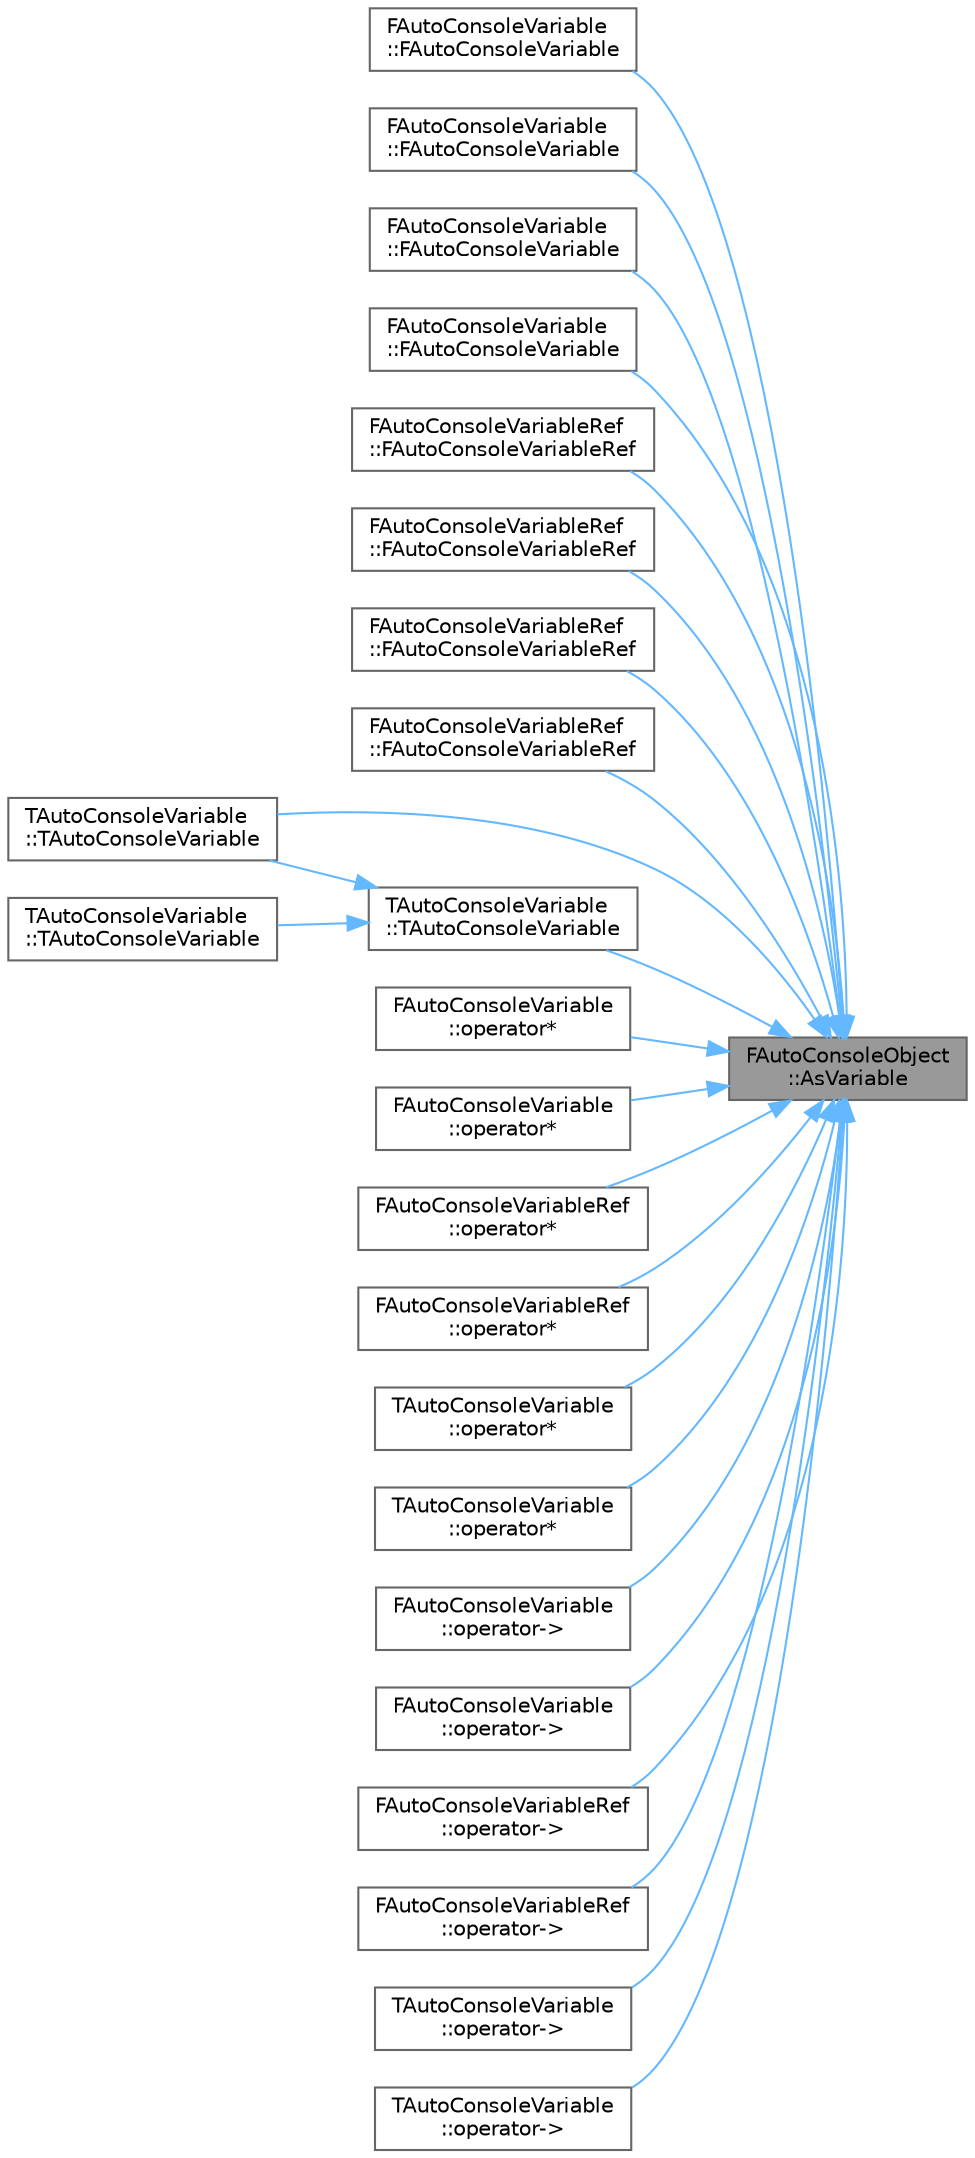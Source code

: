 digraph "FAutoConsoleObject::AsVariable"
{
 // INTERACTIVE_SVG=YES
 // LATEX_PDF_SIZE
  bgcolor="transparent";
  edge [fontname=Helvetica,fontsize=10,labelfontname=Helvetica,labelfontsize=10];
  node [fontname=Helvetica,fontsize=10,shape=box,height=0.2,width=0.4];
  rankdir="RL";
  Node1 [id="Node000001",label="FAutoConsoleObject\l::AsVariable",height=0.2,width=0.4,color="gray40", fillcolor="grey60", style="filled", fontcolor="black",tooltip="returns the contained console object as an IConsoleVariable"];
  Node1 -> Node2 [id="edge1_Node000001_Node000002",dir="back",color="steelblue1",style="solid",tooltip=" "];
  Node2 [id="Node000002",label="FAutoConsoleVariable\l::FAutoConsoleVariable",height=0.2,width=0.4,color="grey40", fillcolor="white", style="filled",URL="$d5/de2/classFAutoConsoleVariable.html#ad97da08e1780db1a7b029af1ba8ce87c",tooltip="Create a bool console variable."];
  Node1 -> Node3 [id="edge2_Node000001_Node000003",dir="back",color="steelblue1",style="solid",tooltip=" "];
  Node3 [id="Node000003",label="FAutoConsoleVariable\l::FAutoConsoleVariable",height=0.2,width=0.4,color="grey40", fillcolor="white", style="filled",URL="$d5/de2/classFAutoConsoleVariable.html#a9e6be2e06da56e05f9498f359774d4d5",tooltip="Create a string console variable."];
  Node1 -> Node4 [id="edge3_Node000001_Node000004",dir="back",color="steelblue1",style="solid",tooltip=" "];
  Node4 [id="Node000004",label="FAutoConsoleVariable\l::FAutoConsoleVariable",height=0.2,width=0.4,color="grey40", fillcolor="white", style="filled",URL="$d5/de2/classFAutoConsoleVariable.html#aa0b225d970384be4f3a8f880edb97aa7",tooltip="Create a float console variable."];
  Node1 -> Node5 [id="edge4_Node000001_Node000005",dir="back",color="steelblue1",style="solid",tooltip=" "];
  Node5 [id="Node000005",label="FAutoConsoleVariable\l::FAutoConsoleVariable",height=0.2,width=0.4,color="grey40", fillcolor="white", style="filled",URL="$d5/de2/classFAutoConsoleVariable.html#ae916f077e2413f52661a2c7f2f385d0a",tooltip="Create a int console variable."];
  Node1 -> Node6 [id="edge5_Node000001_Node000006",dir="back",color="steelblue1",style="solid",tooltip=" "];
  Node6 [id="Node000006",label="FAutoConsoleVariableRef\l::FAutoConsoleVariableRef",height=0.2,width=0.4,color="grey40", fillcolor="white", style="filled",URL="$d8/d21/classFAutoConsoleVariableRef.html#a4d7fea37301d3010f28292ce3ab5fa97",tooltip="Create a reference to a bool console variable."];
  Node1 -> Node7 [id="edge6_Node000001_Node000007",dir="back",color="steelblue1",style="solid",tooltip=" "];
  Node7 [id="Node000007",label="FAutoConsoleVariableRef\l::FAutoConsoleVariableRef",height=0.2,width=0.4,color="grey40", fillcolor="white", style="filled",URL="$d8/d21/classFAutoConsoleVariableRef.html#a6c94d3ba14a9be95ad1313b13c1a3e7e",tooltip="Create a reference to a float console variable."];
  Node1 -> Node8 [id="edge7_Node000001_Node000008",dir="back",color="steelblue1",style="solid",tooltip=" "];
  Node8 [id="Node000008",label="FAutoConsoleVariableRef\l::FAutoConsoleVariableRef",height=0.2,width=0.4,color="grey40", fillcolor="white", style="filled",URL="$d8/d21/classFAutoConsoleVariableRef.html#adb6dda83dcec5a1340203ba4f3669a47",tooltip="Create a reference to a FString console variable."];
  Node1 -> Node9 [id="edge8_Node000001_Node000009",dir="back",color="steelblue1",style="solid",tooltip=" "];
  Node9 [id="Node000009",label="FAutoConsoleVariableRef\l::FAutoConsoleVariableRef",height=0.2,width=0.4,color="grey40", fillcolor="white", style="filled",URL="$d8/d21/classFAutoConsoleVariableRef.html#a7a2c1271b68eb0b51e0183bf2977cadf",tooltip="Create a reference to a int console variable."];
  Node1 -> Node10 [id="edge9_Node000001_Node000010",dir="back",color="steelblue1",style="solid",tooltip=" "];
  Node10 [id="Node000010",label="TAutoConsoleVariable\l::TAutoConsoleVariable",height=0.2,width=0.4,color="grey40", fillcolor="white", style="filled",URL="$d7/d07/classTAutoConsoleVariable.html#a402063b279f9f3c5fdc2c482c08e93f4",tooltip="Create a float, int or string console variable."];
  Node1 -> Node11 [id="edge10_Node000001_Node000011",dir="back",color="steelblue1",style="solid",tooltip=" "];
  Node11 [id="Node000011",label="TAutoConsoleVariable\l::TAutoConsoleVariable",height=0.2,width=0.4,color="grey40", fillcolor="white", style="filled",URL="$d7/d07/classTAutoConsoleVariable.html#ad1cf0fdac3a0722b0bb597c26d19bfe0",tooltip=" "];
  Node11 -> Node10 [id="edge11_Node000011_Node000010",dir="back",color="steelblue1",style="solid",tooltip=" "];
  Node11 -> Node12 [id="edge12_Node000011_Node000012",dir="back",color="steelblue1",style="solid",tooltip=" "];
  Node12 [id="Node000012",label="TAutoConsoleVariable\l::TAutoConsoleVariable",height=0.2,width=0.4,color="grey40", fillcolor="white", style="filled",URL="$d7/d07/classTAutoConsoleVariable.html#a96830eb37e19e61553295be98b6c5619",tooltip="Create a float, int or string console variable."];
  Node1 -> Node13 [id="edge13_Node000001_Node000013",dir="back",color="steelblue1",style="solid",tooltip=" "];
  Node13 [id="Node000013",label="FAutoConsoleVariable\l::operator*",height=0.2,width=0.4,color="grey40", fillcolor="white", style="filled",URL="$d5/de2/classFAutoConsoleVariable.html#a5610ff239a5ecbafc7d4abce3dd5f051",tooltip="Dereference back to a console variable."];
  Node1 -> Node14 [id="edge14_Node000001_Node000014",dir="back",color="steelblue1",style="solid",tooltip=" "];
  Node14 [id="Node000014",label="FAutoConsoleVariable\l::operator*",height=0.2,width=0.4,color="grey40", fillcolor="white", style="filled",URL="$d5/de2/classFAutoConsoleVariable.html#ab3765402dfb90450962fb12d57aaf1b9",tooltip=" "];
  Node1 -> Node15 [id="edge15_Node000001_Node000015",dir="back",color="steelblue1",style="solid",tooltip=" "];
  Node15 [id="Node000015",label="FAutoConsoleVariableRef\l::operator*",height=0.2,width=0.4,color="grey40", fillcolor="white", style="filled",URL="$d8/d21/classFAutoConsoleVariableRef.html#a8aef84cab0545b4c0bc8475be48608ac",tooltip="Dereference back to a variable."];
  Node1 -> Node16 [id="edge16_Node000001_Node000016",dir="back",color="steelblue1",style="solid",tooltip=" "];
  Node16 [id="Node000016",label="FAutoConsoleVariableRef\l::operator*",height=0.2,width=0.4,color="grey40", fillcolor="white", style="filled",URL="$d8/d21/classFAutoConsoleVariableRef.html#ac6fe6a67fa5b216c82e83c89d1f94bc3",tooltip=" "];
  Node1 -> Node17 [id="edge17_Node000001_Node000017",dir="back",color="steelblue1",style="solid",tooltip=" "];
  Node17 [id="Node000017",label="TAutoConsoleVariable\l::operator*",height=0.2,width=0.4,color="grey40", fillcolor="white", style="filled",URL="$d7/d07/classTAutoConsoleVariable.html#afef13c31b478d3599964f7c3c58f0e97",tooltip="Dereference back to a variable."];
  Node1 -> Node18 [id="edge18_Node000001_Node000018",dir="back",color="steelblue1",style="solid",tooltip=" "];
  Node18 [id="Node000018",label="TAutoConsoleVariable\l::operator*",height=0.2,width=0.4,color="grey40", fillcolor="white", style="filled",URL="$d7/d07/classTAutoConsoleVariable.html#ad50ffd1f0f8279826d31f76e03a5c7ce",tooltip=" "];
  Node1 -> Node19 [id="edge19_Node000001_Node000019",dir="back",color="steelblue1",style="solid",tooltip=" "];
  Node19 [id="Node000019",label="FAutoConsoleVariable\l::operator-\>",height=0.2,width=0.4,color="grey40", fillcolor="white", style="filled",URL="$d5/de2/classFAutoConsoleVariable.html#aa9c9d78e8f26d87a4cce4aab7946c9b1",tooltip="Dereference back to a console variable."];
  Node1 -> Node20 [id="edge20_Node000001_Node000020",dir="back",color="steelblue1",style="solid",tooltip=" "];
  Node20 [id="Node000020",label="FAutoConsoleVariable\l::operator-\>",height=0.2,width=0.4,color="grey40", fillcolor="white", style="filled",URL="$d5/de2/classFAutoConsoleVariable.html#ad82e2d52610204c12c1648c4e3982fad",tooltip=" "];
  Node1 -> Node21 [id="edge21_Node000001_Node000021",dir="back",color="steelblue1",style="solid",tooltip=" "];
  Node21 [id="Node000021",label="FAutoConsoleVariableRef\l::operator-\>",height=0.2,width=0.4,color="grey40", fillcolor="white", style="filled",URL="$d8/d21/classFAutoConsoleVariableRef.html#ac848cd1210855074bbdbfcd4764bdd93",tooltip="Dereference back to a variable."];
  Node1 -> Node22 [id="edge22_Node000001_Node000022",dir="back",color="steelblue1",style="solid",tooltip=" "];
  Node22 [id="Node000022",label="FAutoConsoleVariableRef\l::operator-\>",height=0.2,width=0.4,color="grey40", fillcolor="white", style="filled",URL="$d8/d21/classFAutoConsoleVariableRef.html#a445f5f2279d2cde94c8d9800028a471b",tooltip=" "];
  Node1 -> Node23 [id="edge23_Node000001_Node000023",dir="back",color="steelblue1",style="solid",tooltip=" "];
  Node23 [id="Node000023",label="TAutoConsoleVariable\l::operator-\>",height=0.2,width=0.4,color="grey40", fillcolor="white", style="filled",URL="$d7/d07/classTAutoConsoleVariable.html#a927bd646daf693494aeeb6b0b10d84df",tooltip="Dereference back to a variable."];
  Node1 -> Node24 [id="edge24_Node000001_Node000024",dir="back",color="steelblue1",style="solid",tooltip=" "];
  Node24 [id="Node000024",label="TAutoConsoleVariable\l::operator-\>",height=0.2,width=0.4,color="grey40", fillcolor="white", style="filled",URL="$d7/d07/classTAutoConsoleVariable.html#a1e42c8ed3b2c156a9221d6911075c293",tooltip=" "];
}
